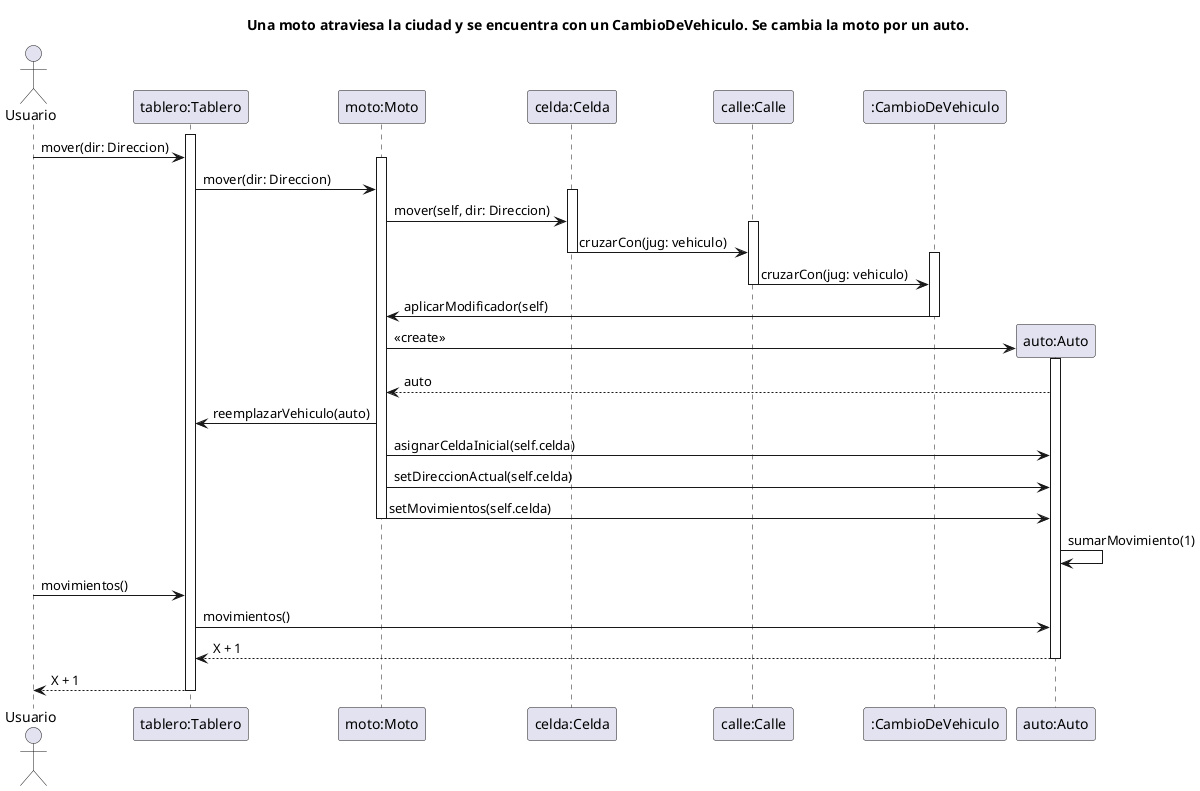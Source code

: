 @startuml SecuenciaMotoCambiaVehiculo
' Caso de uso 
' Una moto atraviesa la ciudad y se encuentra con un CambioDeVehiculo. Se cambia la moto por un auto.

title Una moto atraviesa la ciudad y se encuentra con un CambioDeVehiculo. Se cambia la moto por un auto.

Actor Usuario as user
participant "tablero:Tablero" as tablero
participant "moto:Moto" as vehiculo
participant "celda:Celda" as celda
participant "calle:Calle" as calle
participant ":CambioDeVehiculo" as cambioDeVehiculo
participant "auto:Auto" as nuevovehiculo

activate tablero

user -> tablero: mover(dir: Direccion)

activate vehiculo

tablero -> vehiculo: mover(dir: Direccion)

activate celda

vehiculo -> celda: mover(self, dir: Direccion)

activate calle

celda -> calle: cruzarCon(jug: vehiculo)

deactivate celda

activate cambioDeVehiculo

calle -> cambioDeVehiculo: cruzarCon(jug: vehiculo)

deactivate calle

cambioDeVehiculo -> vehiculo: aplicarModificador(self)

create nuevovehiculo

deactivate cambioDeVehiculo
vehiculo -> nuevovehiculo: <<create>>
activate nuevovehiculo
nuevovehiculo --> vehiculo: auto
vehiculo -> tablero: reemplazarVehiculo(auto)
vehiculo -> nuevovehiculo: asignarCeldaInicial(self.celda)
vehiculo -> nuevovehiculo: setDireccionActual(self.celda)
vehiculo -> nuevovehiculo: setMovimientos(self.celda)

deactivate vehiculo
nuevovehiculo -> nuevovehiculo: sumarMovimiento(1)


deactivate celda

user -> tablero: movimientos()

tablero -> nuevovehiculo: movimientos()
nuevovehiculo --> tablero: X + 1

deactivate nuevovehiculo

tablero --> user: X + 1

deactivate tablero


@enduml
